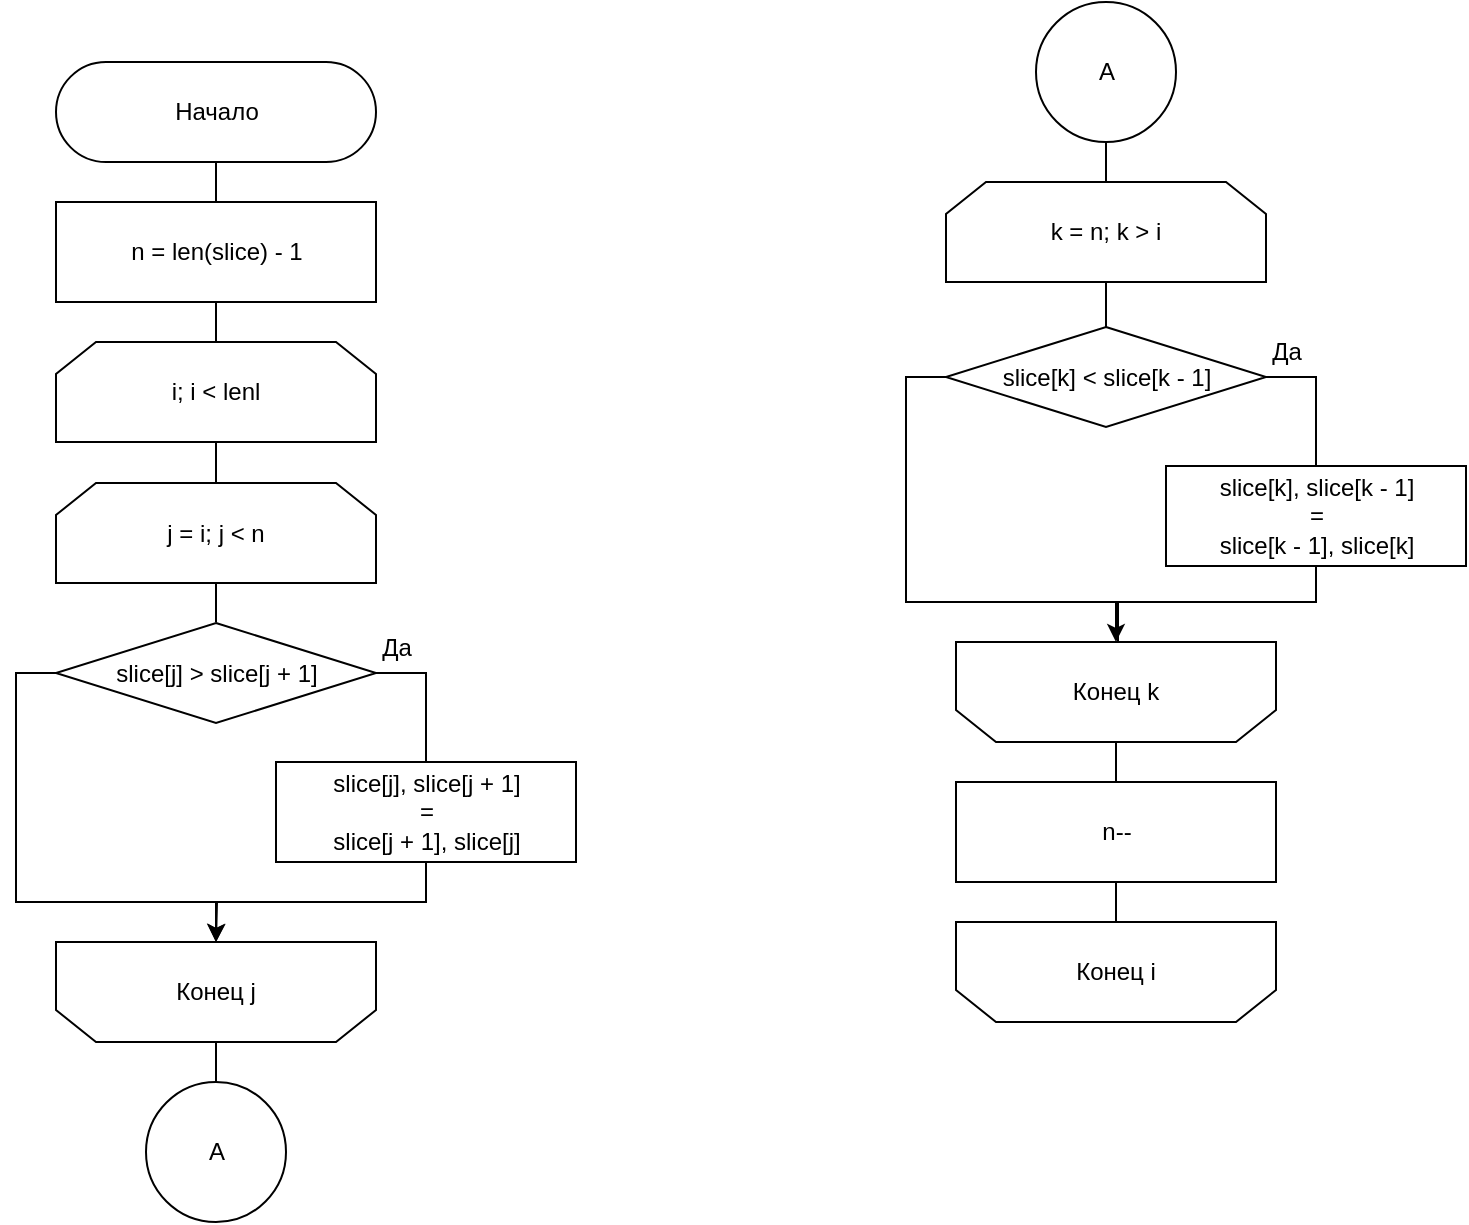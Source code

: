 <mxfile version="22.0.4" type="device">
  <diagram name="Страница — 1" id="wq1eMXr5XxTBFGPfX-8k">
    <mxGraphModel dx="1434" dy="827" grid="1" gridSize="10" guides="1" tooltips="1" connect="1" arrows="1" fold="1" page="1" pageScale="1" pageWidth="827" pageHeight="1169" math="0" shadow="0">
      <root>
        <mxCell id="0" />
        <mxCell id="1" parent="0" />
        <mxCell id="I8Duu_z_-HwBfJOyVTgj-33" style="edgeStyle=orthogonalEdgeStyle;rounded=0;orthogonalLoop=1;jettySize=auto;html=1;exitX=0.5;exitY=0.5;exitDx=0;exitDy=25;exitPerimeter=0;entryX=0.5;entryY=0;entryDx=0;entryDy=0;endArrow=none;endFill=0;" edge="1" parent="1" source="I8Duu_z_-HwBfJOyVTgj-34" target="I8Duu_z_-HwBfJOyVTgj-36">
          <mxGeometry relative="1" as="geometry" />
        </mxCell>
        <mxCell id="I8Duu_z_-HwBfJOyVTgj-34" value="Начало&lt;br&gt;" style="html=1;dashed=0;whitespace=wrap;shape=mxgraph.dfd.start" vertex="1" parent="1">
          <mxGeometry x="50" y="110" width="160" height="50" as="geometry" />
        </mxCell>
        <mxCell id="I8Duu_z_-HwBfJOyVTgj-35" style="edgeStyle=orthogonalEdgeStyle;rounded=0;orthogonalLoop=1;jettySize=auto;html=1;exitX=0.5;exitY=1;exitDx=0;exitDy=0;entryX=0.5;entryY=0;entryDx=0;entryDy=0;endArrow=none;endFill=0;" edge="1" parent="1" source="I8Duu_z_-HwBfJOyVTgj-36" target="I8Duu_z_-HwBfJOyVTgj-38">
          <mxGeometry relative="1" as="geometry" />
        </mxCell>
        <mxCell id="I8Duu_z_-HwBfJOyVTgj-36" value="n = len(slice) - 1" style="html=1;dashed=0;whitespace=wrap;" vertex="1" parent="1">
          <mxGeometry x="50" y="180" width="160" height="50" as="geometry" />
        </mxCell>
        <mxCell id="I8Duu_z_-HwBfJOyVTgj-37" style="edgeStyle=orthogonalEdgeStyle;rounded=0;orthogonalLoop=1;jettySize=auto;html=1;exitX=0.5;exitY=1;exitDx=0;exitDy=0;entryX=0.5;entryY=0;entryDx=0;entryDy=0;endArrow=none;endFill=0;" edge="1" parent="1" source="I8Duu_z_-HwBfJOyVTgj-38" target="I8Duu_z_-HwBfJOyVTgj-40">
          <mxGeometry relative="1" as="geometry" />
        </mxCell>
        <mxCell id="I8Duu_z_-HwBfJOyVTgj-38" value="i; i &amp;lt; lenl" style="shape=loopLimit;whiteSpace=wrap;html=1;" vertex="1" parent="1">
          <mxGeometry x="50" y="250" width="160" height="50" as="geometry" />
        </mxCell>
        <mxCell id="I8Duu_z_-HwBfJOyVTgj-39" style="edgeStyle=orthogonalEdgeStyle;rounded=0;orthogonalLoop=1;jettySize=auto;html=1;exitX=0.5;exitY=1;exitDx=0;exitDy=0;endArrow=none;endFill=0;" edge="1" parent="1" source="I8Duu_z_-HwBfJOyVTgj-40">
          <mxGeometry relative="1" as="geometry">
            <mxPoint x="130" y="390" as="targetPoint" />
          </mxGeometry>
        </mxCell>
        <mxCell id="I8Duu_z_-HwBfJOyVTgj-40" value="j = i; j &amp;lt; n" style="shape=loopLimit;whiteSpace=wrap;html=1;" vertex="1" parent="1">
          <mxGeometry x="50" y="320.5" width="160" height="50" as="geometry" />
        </mxCell>
        <mxCell id="I8Duu_z_-HwBfJOyVTgj-41" style="edgeStyle=orthogonalEdgeStyle;rounded=0;orthogonalLoop=1;jettySize=auto;html=1;exitX=1;exitY=0.5;exitDx=0;exitDy=0;entryX=0.5;entryY=0;entryDx=0;entryDy=0;endArrow=none;endFill=0;" edge="1" parent="1" source="I8Duu_z_-HwBfJOyVTgj-43" target="I8Duu_z_-HwBfJOyVTgj-45">
          <mxGeometry relative="1" as="geometry" />
        </mxCell>
        <mxCell id="I8Duu_z_-HwBfJOyVTgj-42" style="edgeStyle=orthogonalEdgeStyle;rounded=0;orthogonalLoop=1;jettySize=auto;html=1;exitX=0;exitY=0.5;exitDx=0;exitDy=0;entryX=0.5;entryY=1;entryDx=0;entryDy=0;" edge="1" parent="1" source="I8Duu_z_-HwBfJOyVTgj-43">
          <mxGeometry relative="1" as="geometry">
            <mxPoint x="130" y="550" as="targetPoint" />
            <Array as="points">
              <mxPoint x="30" y="416" />
              <mxPoint x="30" y="530" />
              <mxPoint x="130" y="530" />
            </Array>
          </mxGeometry>
        </mxCell>
        <mxCell id="I8Duu_z_-HwBfJOyVTgj-43" value="slice[j] &amp;gt; slice[j + 1]" style="shape=rhombus;html=1;dashed=0;whitespace=wrap;perimeter=rhombusPerimeter;" vertex="1" parent="1">
          <mxGeometry x="50" y="390.5" width="160" height="50" as="geometry" />
        </mxCell>
        <mxCell id="I8Duu_z_-HwBfJOyVTgj-44" style="edgeStyle=orthogonalEdgeStyle;rounded=0;orthogonalLoop=1;jettySize=auto;html=1;exitX=0.5;exitY=1;exitDx=0;exitDy=0;endArrow=classic;endFill=1;" edge="1" parent="1" source="I8Duu_z_-HwBfJOyVTgj-45">
          <mxGeometry relative="1" as="geometry">
            <mxPoint x="130" y="550" as="targetPoint" />
          </mxGeometry>
        </mxCell>
        <mxCell id="I8Duu_z_-HwBfJOyVTgj-45" value="slice[j], slice[j + 1] &lt;br&gt;=&lt;br&gt;slice[j + 1], slice[j]" style="html=1;dashed=0;whitespace=wrap;" vertex="1" parent="1">
          <mxGeometry x="160" y="460" width="150" height="50" as="geometry" />
        </mxCell>
        <mxCell id="I8Duu_z_-HwBfJOyVTgj-46" value="Да" style="text;html=1;align=center;verticalAlign=middle;resizable=0;points=[];autosize=1;strokeColor=none;fillColor=none;" vertex="1" parent="1">
          <mxGeometry x="200" y="388" width="40" height="30" as="geometry" />
        </mxCell>
        <mxCell id="I8Duu_z_-HwBfJOyVTgj-47" style="edgeStyle=orthogonalEdgeStyle;rounded=0;orthogonalLoop=1;jettySize=auto;html=1;exitX=0.5;exitY=0;exitDx=0;exitDy=0;entryX=0.5;entryY=1;entryDx=0;entryDy=0;endArrow=none;endFill=0;" edge="1" parent="1" source="I8Duu_z_-HwBfJOyVTgj-48">
          <mxGeometry relative="1" as="geometry">
            <mxPoint x="130" y="620" as="targetPoint" />
          </mxGeometry>
        </mxCell>
        <mxCell id="I8Duu_z_-HwBfJOyVTgj-48" value="Конец j" style="shape=loopLimit;whiteSpace=wrap;html=1;direction=west;" vertex="1" parent="1">
          <mxGeometry x="50" y="550" width="160" height="50" as="geometry" />
        </mxCell>
        <mxCell id="I8Duu_z_-HwBfJOyVTgj-49" value="А" style="shape=ellipse;html=1;dashed=0;whitespace=wrap;aspect=fixed;perimeter=ellipsePerimeter;" vertex="1" parent="1">
          <mxGeometry x="95" y="620" width="70" height="70" as="geometry" />
        </mxCell>
        <mxCell id="I8Duu_z_-HwBfJOyVTgj-50" style="edgeStyle=orthogonalEdgeStyle;rounded=0;orthogonalLoop=1;jettySize=auto;html=1;exitX=0.5;exitY=1;exitDx=0;exitDy=0;endArrow=none;endFill=0;" edge="1" parent="1" source="I8Duu_z_-HwBfJOyVTgj-51" target="I8Duu_z_-HwBfJOyVTgj-53">
          <mxGeometry relative="1" as="geometry" />
        </mxCell>
        <mxCell id="I8Duu_z_-HwBfJOyVTgj-51" value="А" style="shape=ellipse;html=1;dashed=0;whitespace=wrap;aspect=fixed;perimeter=ellipsePerimeter;" vertex="1" parent="1">
          <mxGeometry x="540" y="80" width="70" height="70" as="geometry" />
        </mxCell>
        <mxCell id="I8Duu_z_-HwBfJOyVTgj-52" style="edgeStyle=orthogonalEdgeStyle;rounded=0;orthogonalLoop=1;jettySize=auto;html=1;exitX=0.5;exitY=1;exitDx=0;exitDy=0;entryX=0.5;entryY=0;entryDx=0;entryDy=0;endArrow=none;endFill=0;" edge="1" parent="1" source="I8Duu_z_-HwBfJOyVTgj-53" target="I8Duu_z_-HwBfJOyVTgj-56">
          <mxGeometry relative="1" as="geometry">
            <mxPoint x="575" y="240.5" as="targetPoint" />
          </mxGeometry>
        </mxCell>
        <mxCell id="I8Duu_z_-HwBfJOyVTgj-53" value="k = n; k &amp;gt; i" style="shape=loopLimit;whiteSpace=wrap;html=1;" vertex="1" parent="1">
          <mxGeometry x="495" y="170" width="160" height="50" as="geometry" />
        </mxCell>
        <mxCell id="I8Duu_z_-HwBfJOyVTgj-54" style="edgeStyle=orthogonalEdgeStyle;rounded=0;orthogonalLoop=1;jettySize=auto;html=1;exitX=1;exitY=0.5;exitDx=0;exitDy=0;entryX=0.5;entryY=0;entryDx=0;entryDy=0;endArrow=none;endFill=0;" edge="1" parent="1" source="I8Duu_z_-HwBfJOyVTgj-56" target="I8Duu_z_-HwBfJOyVTgj-58">
          <mxGeometry relative="1" as="geometry" />
        </mxCell>
        <mxCell id="I8Duu_z_-HwBfJOyVTgj-55" style="edgeStyle=orthogonalEdgeStyle;rounded=0;orthogonalLoop=1;jettySize=auto;html=1;exitX=0;exitY=0.5;exitDx=0;exitDy=0;entryX=0.5;entryY=1;entryDx=0;entryDy=0;" edge="1" parent="1" source="I8Duu_z_-HwBfJOyVTgj-56" target="I8Duu_z_-HwBfJOyVTgj-63">
          <mxGeometry relative="1" as="geometry">
            <Array as="points">
              <mxPoint x="475" y="268" />
              <mxPoint x="475" y="380" />
              <mxPoint x="580" y="380" />
            </Array>
          </mxGeometry>
        </mxCell>
        <mxCell id="I8Duu_z_-HwBfJOyVTgj-56" value="slice[k] &amp;lt; slice[k - 1]" style="shape=rhombus;html=1;dashed=0;whitespace=wrap;perimeter=rhombusPerimeter;" vertex="1" parent="1">
          <mxGeometry x="495" y="242.5" width="160" height="50" as="geometry" />
        </mxCell>
        <mxCell id="I8Duu_z_-HwBfJOyVTgj-57" style="edgeStyle=orthogonalEdgeStyle;rounded=0;orthogonalLoop=1;jettySize=auto;html=1;exitX=0.5;exitY=1;exitDx=0;exitDy=0;endArrow=none;endFill=0;" edge="1" parent="1" source="I8Duu_z_-HwBfJOyVTgj-58">
          <mxGeometry relative="1" as="geometry">
            <mxPoint x="580" y="400" as="targetPoint" />
            <Array as="points">
              <mxPoint x="680" y="380" />
              <mxPoint x="581" y="380" />
              <mxPoint x="581" y="400" />
            </Array>
          </mxGeometry>
        </mxCell>
        <mxCell id="I8Duu_z_-HwBfJOyVTgj-58" value="slice[k], slice[k - 1] &lt;br&gt;=&lt;br&gt;slice[k - 1], slice[k]" style="html=1;dashed=0;whitespace=wrap;" vertex="1" parent="1">
          <mxGeometry x="605" y="312" width="150" height="50" as="geometry" />
        </mxCell>
        <mxCell id="I8Duu_z_-HwBfJOyVTgj-59" value="Да" style="text;html=1;align=center;verticalAlign=middle;resizable=0;points=[];autosize=1;strokeColor=none;fillColor=none;" vertex="1" parent="1">
          <mxGeometry x="645" y="240" width="40" height="30" as="geometry" />
        </mxCell>
        <mxCell id="I8Duu_z_-HwBfJOyVTgj-60" style="edgeStyle=orthogonalEdgeStyle;rounded=0;orthogonalLoop=1;jettySize=auto;html=1;exitX=0.5;exitY=1;exitDx=0;exitDy=0;entryX=0.5;entryY=1;entryDx=0;entryDy=0;endArrow=none;endFill=0;" edge="1" parent="1" source="I8Duu_z_-HwBfJOyVTgj-61" target="I8Duu_z_-HwBfJOyVTgj-64">
          <mxGeometry relative="1" as="geometry" />
        </mxCell>
        <mxCell id="I8Duu_z_-HwBfJOyVTgj-61" value="n--" style="html=1;dashed=0;whitespace=wrap;" vertex="1" parent="1">
          <mxGeometry x="500" y="470" width="160" height="50" as="geometry" />
        </mxCell>
        <mxCell id="I8Duu_z_-HwBfJOyVTgj-62" style="edgeStyle=orthogonalEdgeStyle;rounded=0;orthogonalLoop=1;jettySize=auto;html=1;exitX=0.5;exitY=0;exitDx=0;exitDy=0;entryX=0.5;entryY=0;entryDx=0;entryDy=0;endArrow=none;endFill=0;" edge="1" parent="1" source="I8Duu_z_-HwBfJOyVTgj-63" target="I8Duu_z_-HwBfJOyVTgj-61">
          <mxGeometry relative="1" as="geometry" />
        </mxCell>
        <mxCell id="I8Duu_z_-HwBfJOyVTgj-63" value="Конец k" style="shape=loopLimit;whiteSpace=wrap;html=1;direction=west;" vertex="1" parent="1">
          <mxGeometry x="500" y="400" width="160" height="50" as="geometry" />
        </mxCell>
        <mxCell id="I8Duu_z_-HwBfJOyVTgj-64" value="Конец i" style="shape=loopLimit;whiteSpace=wrap;html=1;direction=west;" vertex="1" parent="1">
          <mxGeometry x="500" y="540" width="160" height="50" as="geometry" />
        </mxCell>
      </root>
    </mxGraphModel>
  </diagram>
</mxfile>
